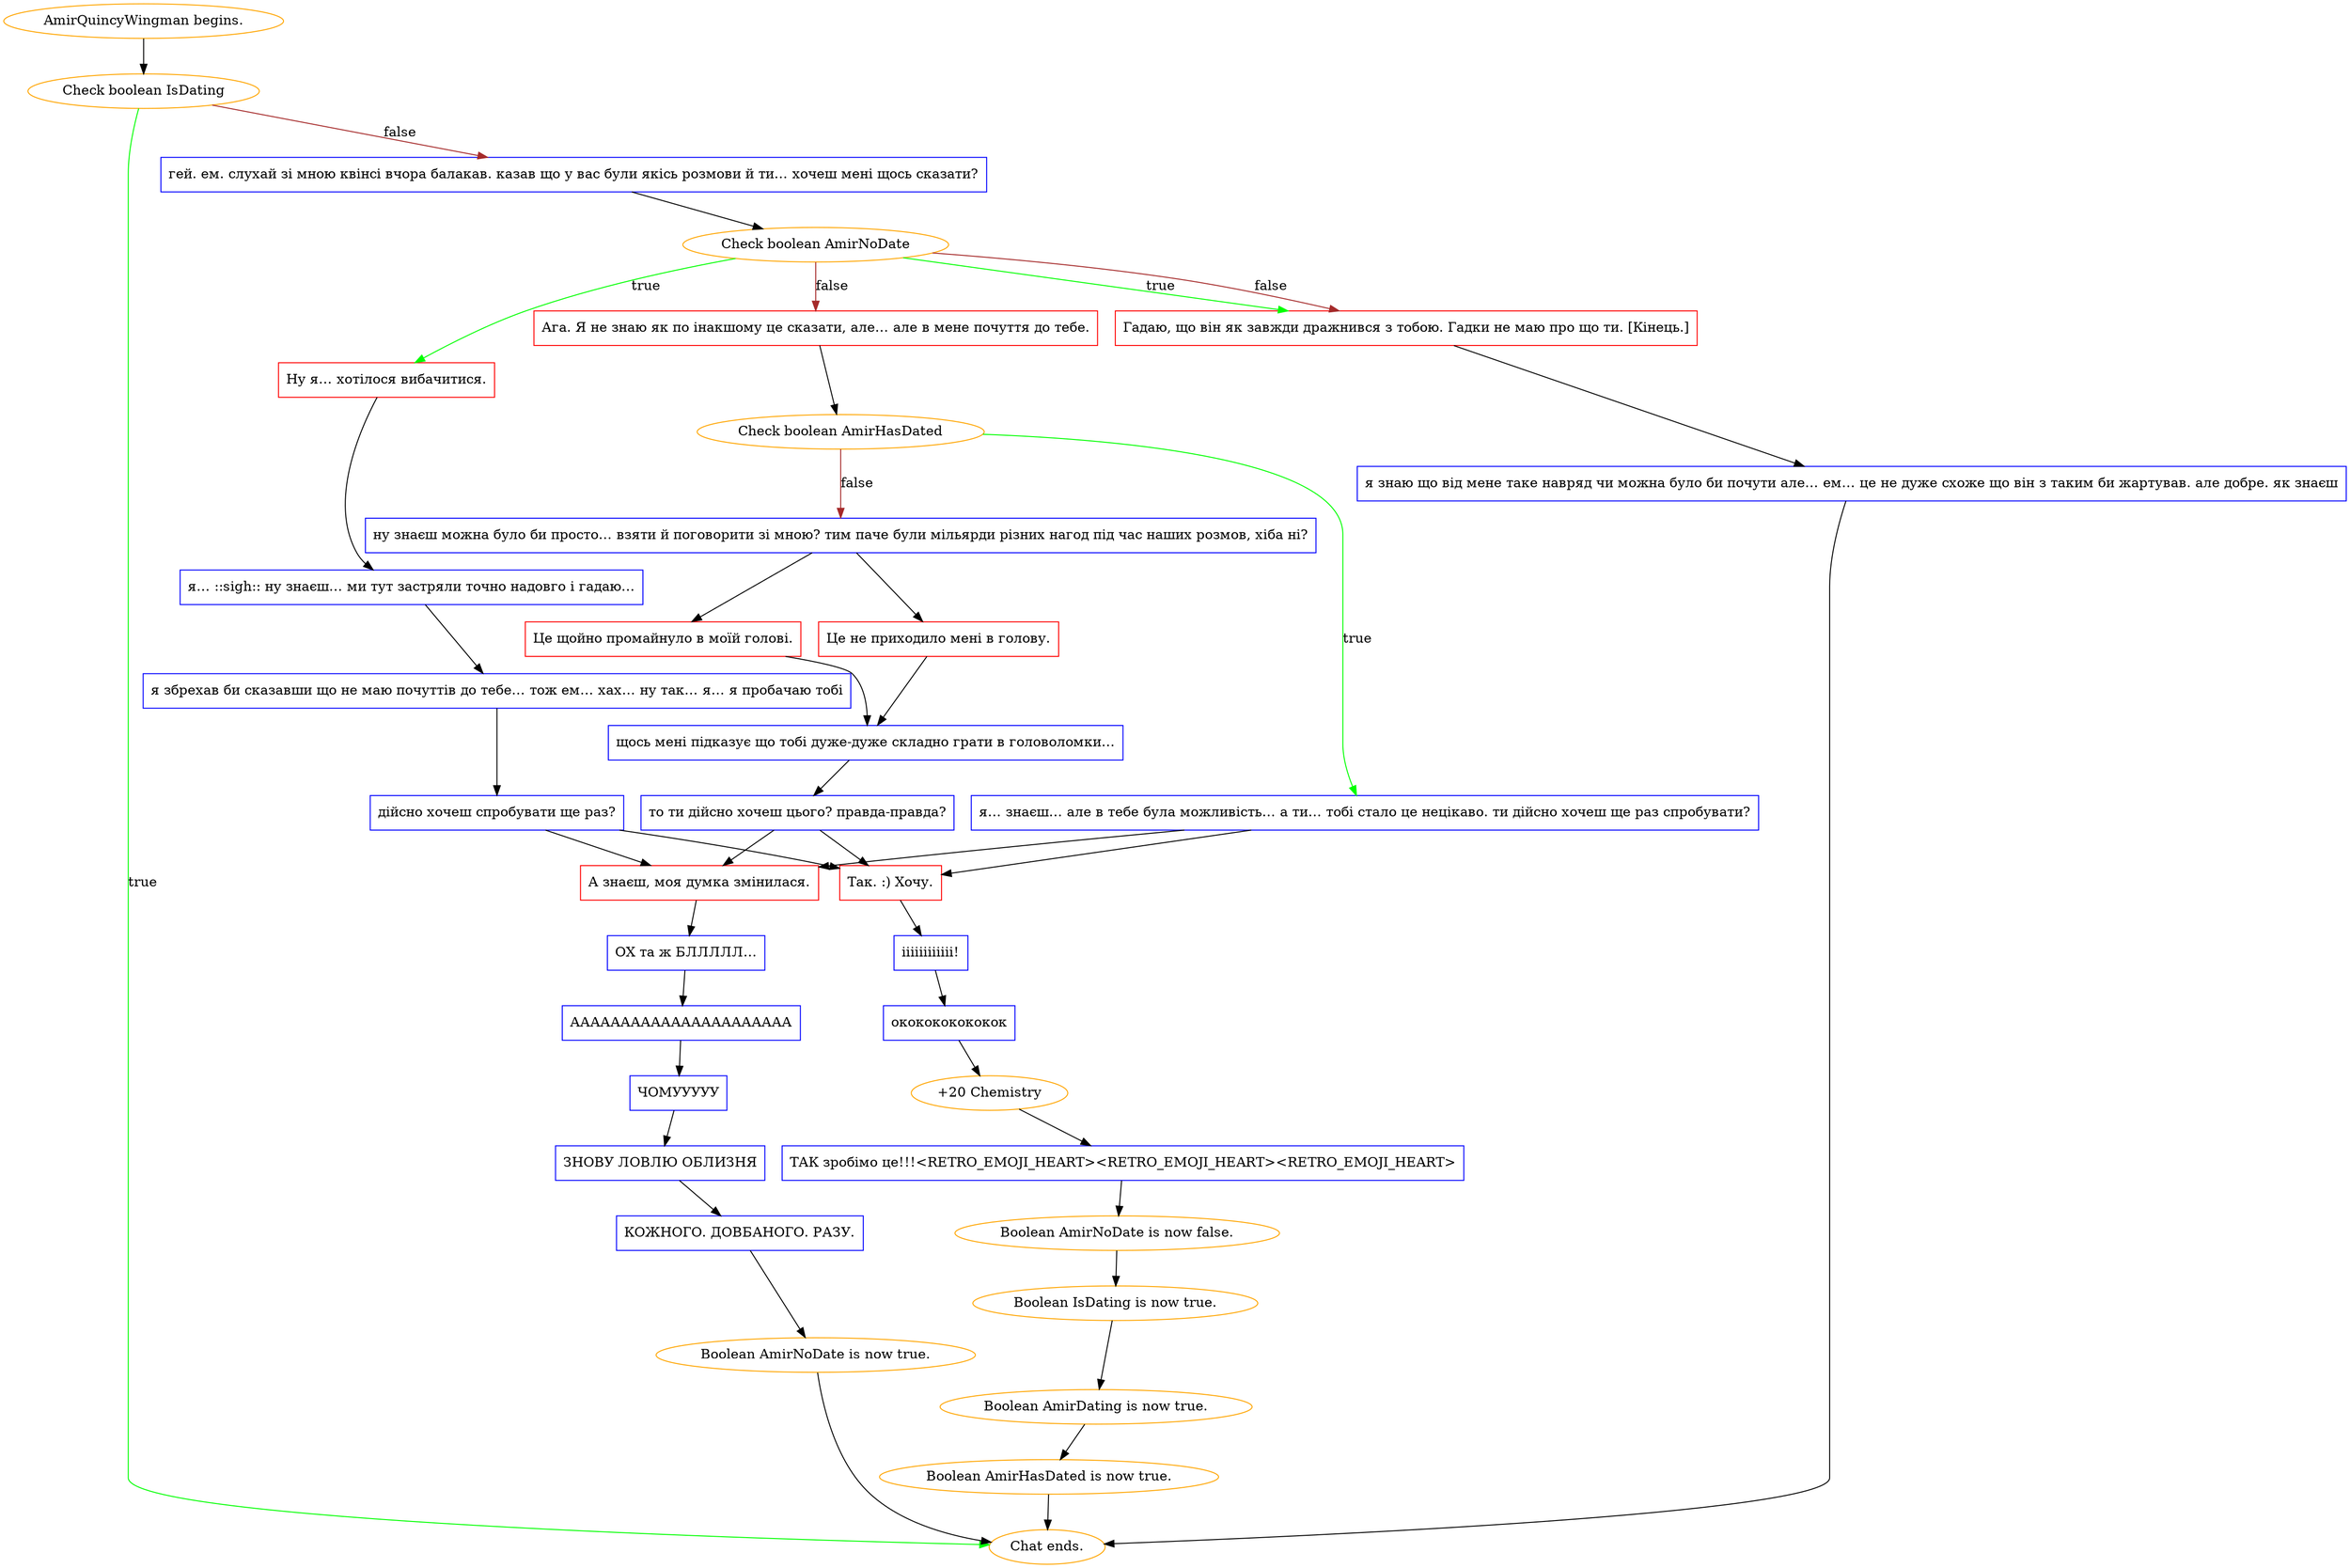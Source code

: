 digraph {
	"AmirQuincyWingman begins." [color=orange];
		"AmirQuincyWingman begins." -> j2651217478;
	j2651217478 [label="Check boolean IsDating",color=orange];
		j2651217478 -> "Chat ends." [label=true,color=green];
		j2651217478 -> j3716282987 [label=false,color=brown];
	"Chat ends." [color=orange];
	j3716282987 [label="гей. ем. слухай зі мною квінсі вчора балакав. казав що у вас були якісь розмови й ти… хочеш мені щось сказати?",shape=box,color=blue];
		j3716282987 -> j3947516618;
	j3947516618 [label="Check boolean AmirNoDate",color=orange];
		j3947516618 -> j280673112 [label=true,color=green];
		j3947516618 -> j3642848979 [label=true,color=green];
		j3947516618 -> j3617461550 [label=false,color=brown];
		j3947516618 -> j3642848979 [label=false,color=brown];
	j280673112 [label="Ну я… хотілося вибачитися.",shape=box,color=red];
		j280673112 -> j3893233573;
	j3642848979 [label="Гадаю, що він як завжди дражнився з тобою. Гадки не маю про що ти. [Кінець.]",shape=box,color=red];
		j3642848979 -> j3802915035;
	j3617461550 [label="Ага. Я не знаю як по інакшому це сказати, але… але в мене почуття до тебе.",shape=box,color=red];
		j3617461550 -> j1238065800;
	j3893233573 [label="я… ::sigh:: ну знаєш… ми тут застряли точно надовго і гадаю…",shape=box,color=blue];
		j3893233573 -> j1529828124;
	j3802915035 [label="я знаю що від мене таке навряд чи можна було би почути але… ем… це не дуже схоже що він з таким би жартував. але добре. як знаєш",shape=box,color=blue];
		j3802915035 -> "Chat ends.";
	j1238065800 [label="Check boolean AmirHasDated",color=orange];
		j1238065800 -> j2022396868 [label=true,color=green];
		j1238065800 -> j1377129426 [label=false,color=brown];
	j1529828124 [label="я збрехав би сказавши що не маю почуттів до тебе… тож ем… хах… ну так… я… я пробачаю тобі",shape=box,color=blue];
		j1529828124 -> j1083391370;
	j2022396868 [label="я… знаєш… але в тебе була можливість… а ти… тобі стало це нецікаво. ти дійсно хочеш ще раз спробувати?",shape=box,color=blue];
		j2022396868 -> j3088585195;
		j2022396868 -> j3733849747;
	j1377129426 [label="ну знаєш можна було би просто… взяти й поговорити зі мною? тим паче були мільярди різних нагод під час наших розмов, хіба ні?",shape=box,color=blue];
		j1377129426 -> j2233918026;
		j1377129426 -> j2488643386;
	j1083391370 [label="дійсно хочеш спробувати ще раз?",shape=box,color=blue];
		j1083391370 -> j3088585195;
		j1083391370 -> j3733849747;
	j3088585195 [label="Так. :) Хочу.",shape=box,color=red];
		j3088585195 -> j3695931805;
	j3733849747 [label="А знаєш, моя думка змінилася.",shape=box,color=red];
		j3733849747 -> j1947647285;
	j2233918026 [label="Це не приходило мені в голову.",shape=box,color=red];
		j2233918026 -> j3746469079;
	j2488643386 [label="Це щойно промайнуло в моїй голові.",shape=box,color=red];
		j2488643386 -> j3746469079;
	j3695931805 [label="іііііііііііі!",shape=box,color=blue];
		j3695931805 -> j2860806339;
	j1947647285 [label="ОХ та ж БЛЛЛЛЛ…",shape=box,color=blue];
		j1947647285 -> j4265037116;
	j3746469079 [label="щось мені підказує що тобі дуже-дуже складно грати в головоломки…",shape=box,color=blue];
		j3746469079 -> j2432778226;
	j2860806339 [label="ококококококок",shape=box,color=blue];
		j2860806339 -> j2645740322;
	j4265037116 [label="АААААААААААААААААААААА",shape=box,color=blue];
		j4265037116 -> j67144925;
	j2432778226 [label="то ти дійсно хочеш цього? правда-правда?",shape=box,color=blue];
		j2432778226 -> j3088585195;
		j2432778226 -> j3733849747;
	j2645740322 [label="+20 Chemistry",color=orange];
		j2645740322 -> j3433368932;
	j67144925 [label="ЧОМУУУУУ",shape=box,color=blue];
		j67144925 -> j2373275075;
	j3433368932 [label="ТАК зробімо це!!!<RETRO_EMOJI_HEART><RETRO_EMOJI_HEART><RETRO_EMOJI_HEART>",shape=box,color=blue];
		j3433368932 -> j1639322704;
	j2373275075 [label="ЗНОВУ ЛОВЛЮ ОБЛИЗНЯ",shape=box,color=blue];
		j2373275075 -> j662824802;
	j1639322704 [label="Boolean AmirNoDate is now false.",color=orange];
		j1639322704 -> j3811959397;
	j662824802 [label="КОЖНОГО. ДОВБАНОГО. РАЗУ.",shape=box,color=blue];
		j662824802 -> j2322051913;
	j3811959397 [label="Boolean IsDating is now true.",color=orange];
		j3811959397 -> j718834166;
	j2322051913 [label="Boolean AmirNoDate is now true.",color=orange];
		j2322051913 -> "Chat ends.";
	j718834166 [label="Boolean AmirDating is now true.",color=orange];
		j718834166 -> j413995954;
	j413995954 [label="Boolean AmirHasDated is now true.",color=orange];
		j413995954 -> "Chat ends.";
}